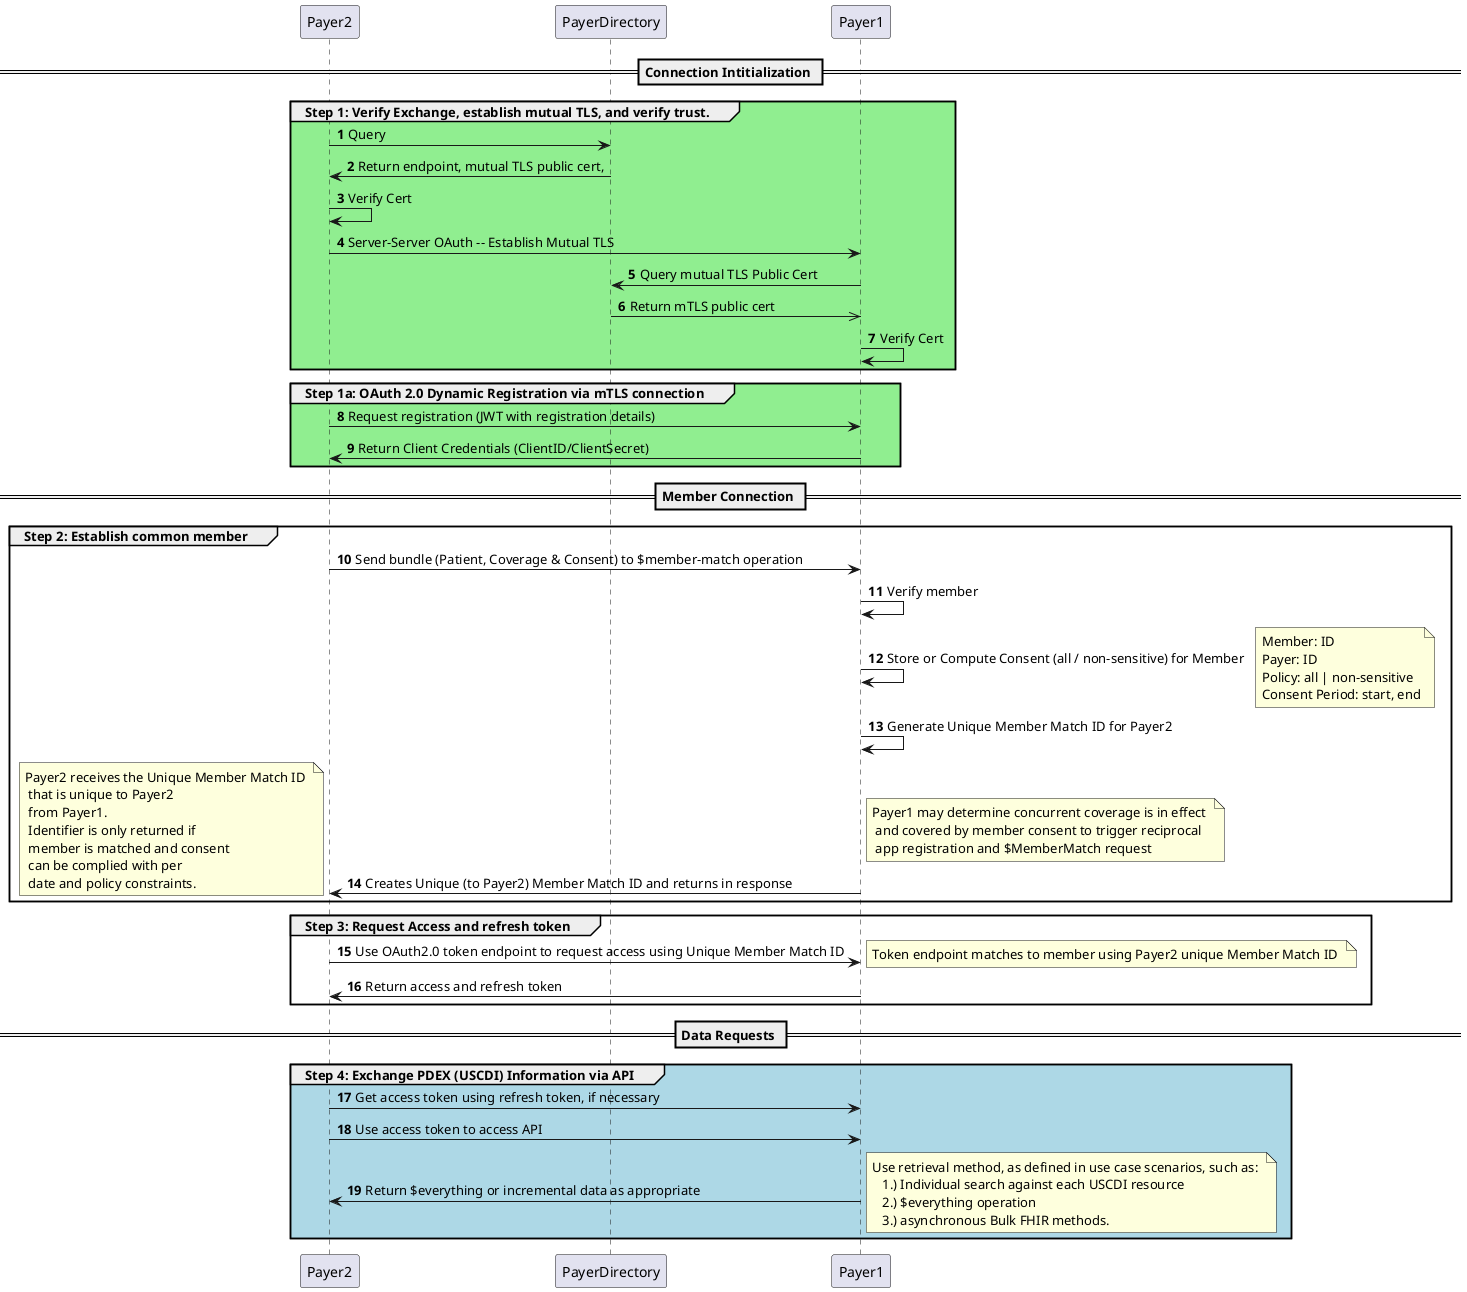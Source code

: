 @startuml
autonumber
== Connection Intitialization ==
group #LightGreen Step 1: Verify Exchange, establish mutual TLS, and verify trust.
	Payer2 -> PayerDirectory : Query
	PayerDirectory -> Payer2 : Return endpoint, mutual TLS public cert, 
	Payer2 -> Payer2 : Verify Cert
	Payer2 -> Payer1 : Server-Server OAuth -- Establish Mutual TLS
	Payer1 -> PayerDirectory : Query mutual TLS Public Cert
	PayerDirectory ->> Payer1 : Return mTLS public cert
	Payer1 -> Payer1 : Verify Cert
end
group #lightGreen Step 1a: OAuth 2.0 Dynamic Registration via mTLS connection
	Payer2 -> Payer1 : Request registration (JWT with registration details)
  Payer1 -> Payer2 : Return Client Credentials (ClientID/ClientSecret)
end
== Member Connection ==
group Step 2: Establish common member
	Payer2 -> Payer1 : Send bundle (Patient, Coverage & Consent) to $member-match operation
	Payer1 -> Payer1 : Verify member
  Payer1 -> Payer1 : Store or Compute Consent (all / non-sensitive) for Member
  note right
  Member: ID
  Payer: ID
  Policy: all | non-sensitive
  Consent Period: start, end
  endnote
	Payer1 -> Payer1 : Generate Unique Member Match ID for Payer2  
  Payer1 -> Payer2 : Creates Unique (to Payer2) Member Match ID and returns in response 
  note right
  	Payer1 may determine concurrent coverage is in effect 
    and covered by member consent to trigger reciprocal 
    app registration and $MemberMatch request
  endnote
  note left
  	Payer2 receives the Unique Member Match ID 
    that is unique to Payer2 
    from Payer1.  
    Identifier is only returned if
    member is matched and consent
    can be complied with per 
    date and policy constraints.
  endnote
end

group Step 3: Request Access and refresh token
	Payer2 -> Payer1 : Use OAuth2.0 token endpoint to request access using Unique Member Match ID
  note right 
  	Token endpoint matches to member using Payer2 unique Member Match ID 
  endnote
  Payer1 -> Payer2 : Return access and refresh token
end
== Data Requests ==
group #LightBlue Step 4: Exchange PDEX (USCDI) Information via API
	Payer2 -> Payer1 : Get access token using refresh token, if necessary
  Payer2 -> Payer1 : Use access token to access API
	Payer1 -> Payer2 : Return $everything or incremental data as appropriate
  note right
  	Use retrieval method, as defined in use case scenarios, such as: 
      1.) Individual search against each USCDI resource
      2.) $everything operation
      3.) asynchronous Bulk FHIR methods. 
  endnote
end
@enduml
